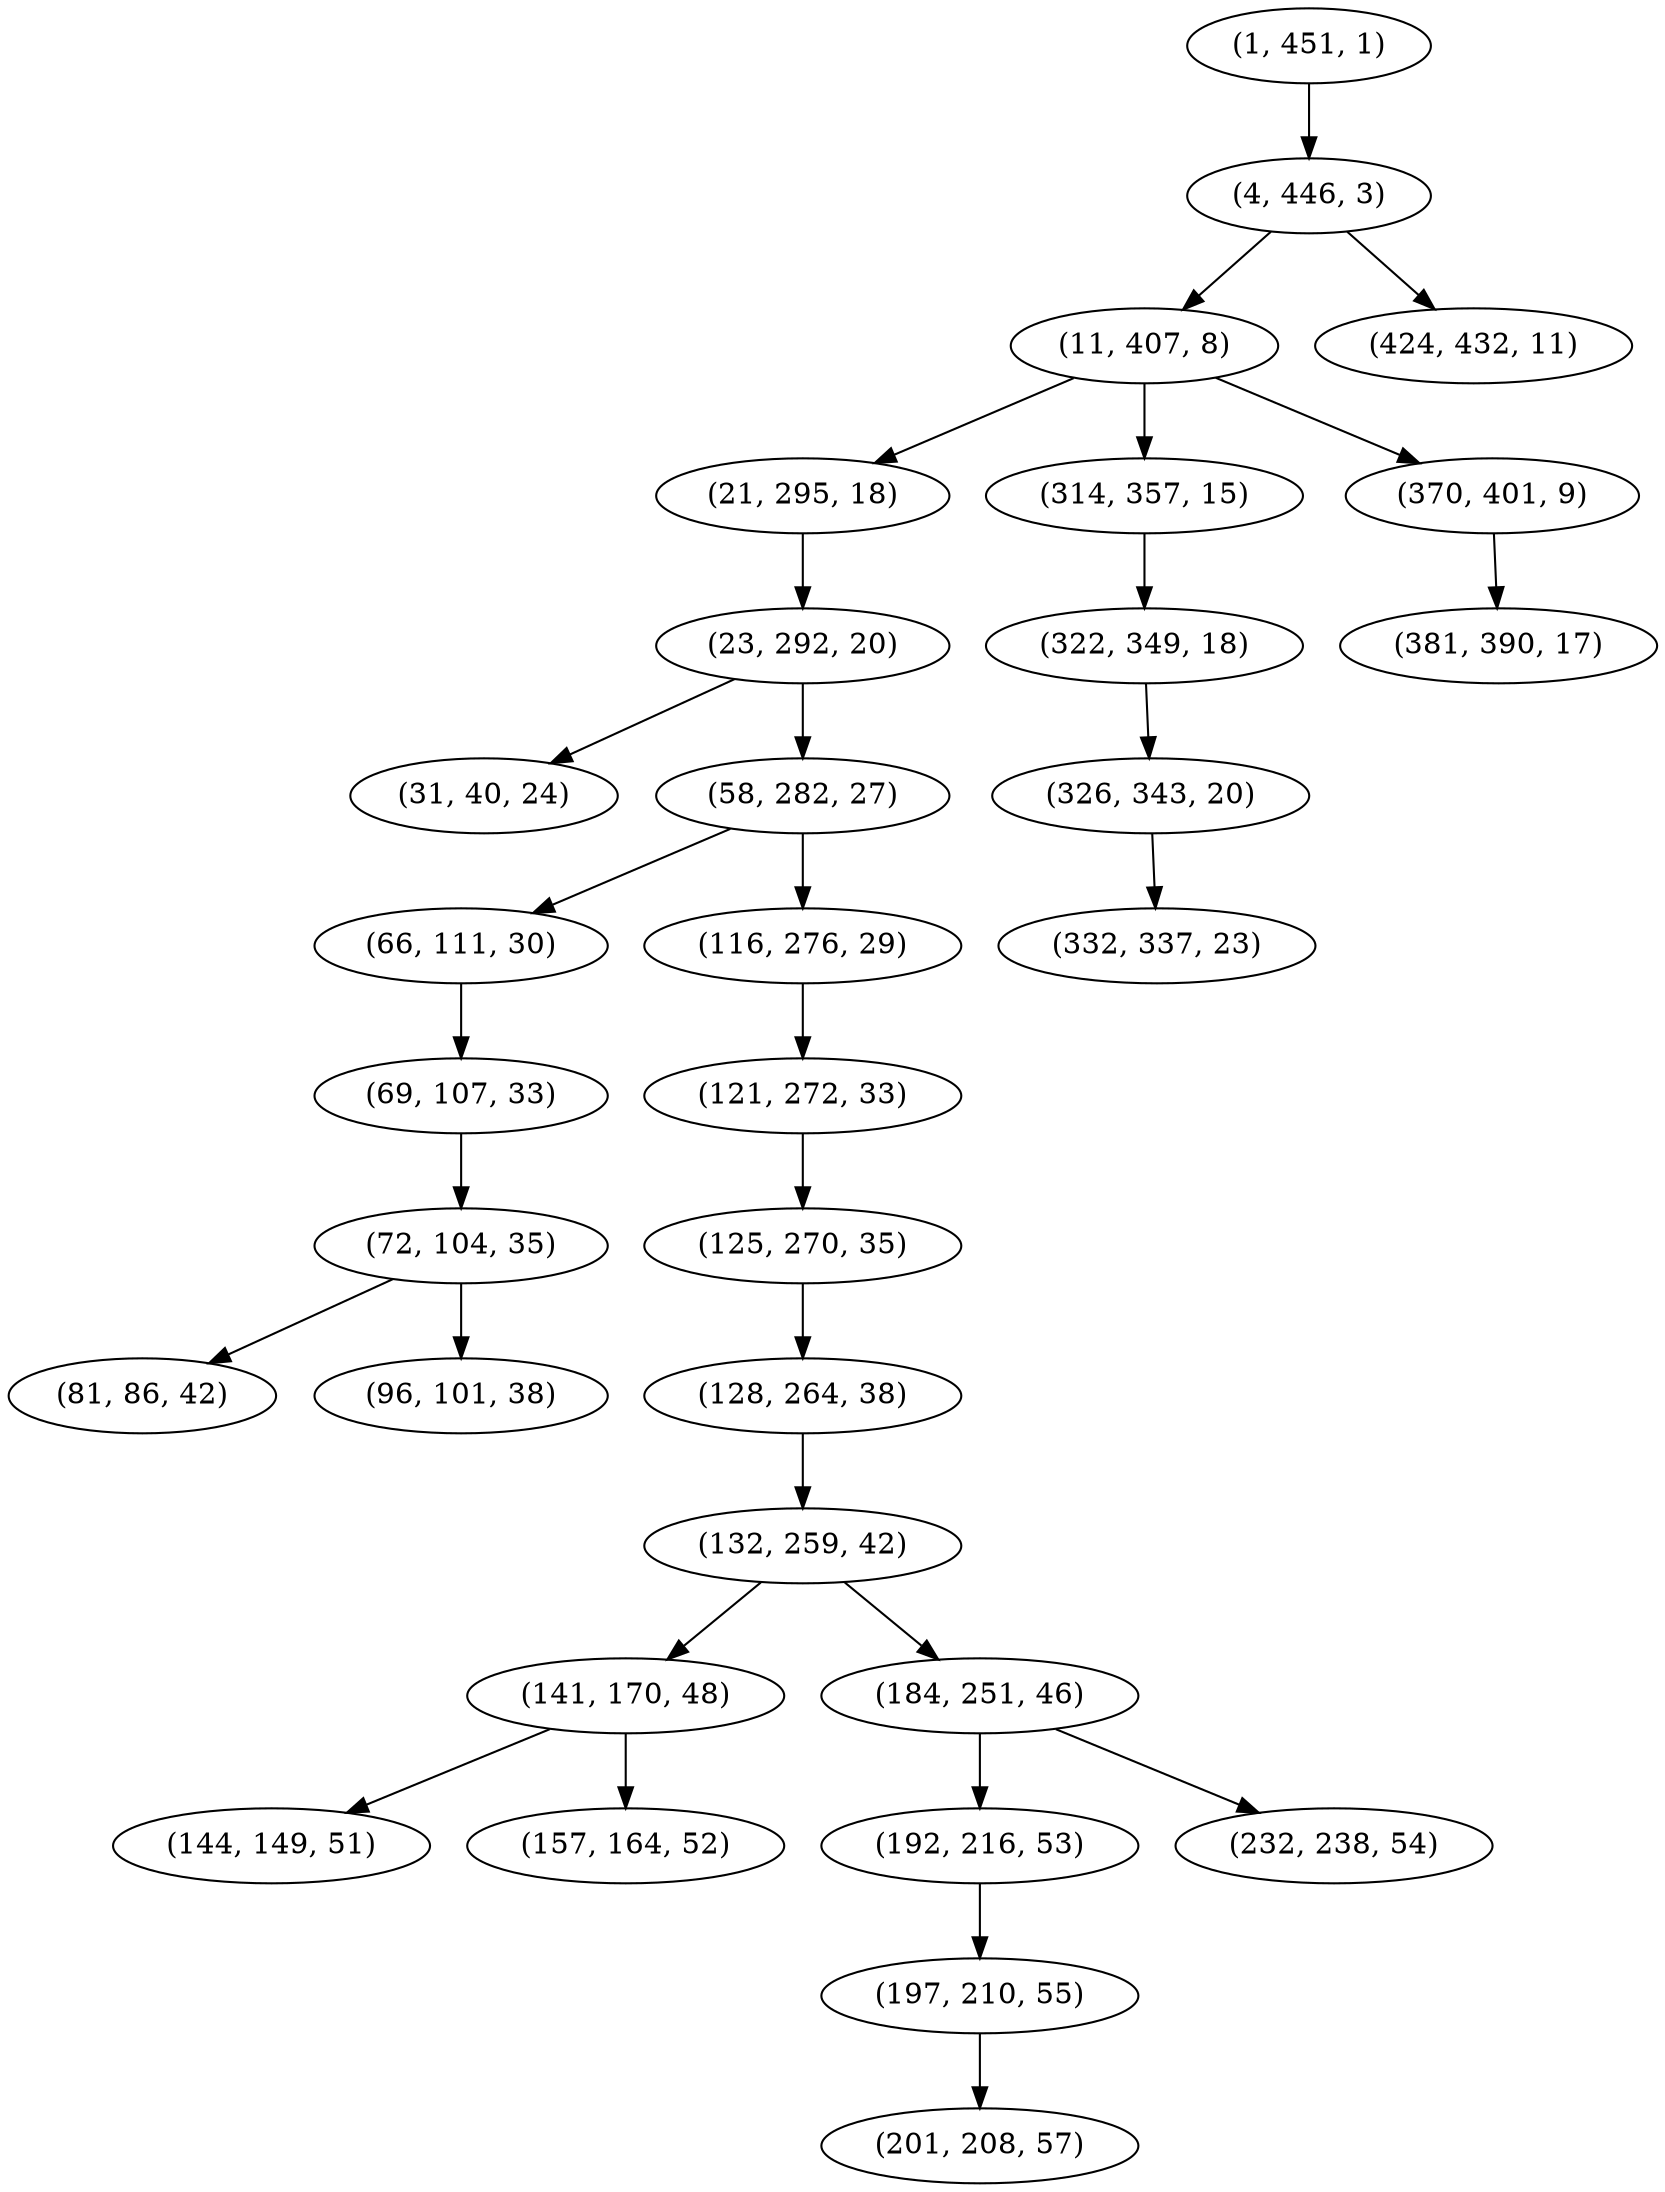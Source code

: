 digraph tree {
    "(1, 451, 1)";
    "(4, 446, 3)";
    "(11, 407, 8)";
    "(21, 295, 18)";
    "(23, 292, 20)";
    "(31, 40, 24)";
    "(58, 282, 27)";
    "(66, 111, 30)";
    "(69, 107, 33)";
    "(72, 104, 35)";
    "(81, 86, 42)";
    "(96, 101, 38)";
    "(116, 276, 29)";
    "(121, 272, 33)";
    "(125, 270, 35)";
    "(128, 264, 38)";
    "(132, 259, 42)";
    "(141, 170, 48)";
    "(144, 149, 51)";
    "(157, 164, 52)";
    "(184, 251, 46)";
    "(192, 216, 53)";
    "(197, 210, 55)";
    "(201, 208, 57)";
    "(232, 238, 54)";
    "(314, 357, 15)";
    "(322, 349, 18)";
    "(326, 343, 20)";
    "(332, 337, 23)";
    "(370, 401, 9)";
    "(381, 390, 17)";
    "(424, 432, 11)";
    "(1, 451, 1)" -> "(4, 446, 3)";
    "(4, 446, 3)" -> "(11, 407, 8)";
    "(4, 446, 3)" -> "(424, 432, 11)";
    "(11, 407, 8)" -> "(21, 295, 18)";
    "(11, 407, 8)" -> "(314, 357, 15)";
    "(11, 407, 8)" -> "(370, 401, 9)";
    "(21, 295, 18)" -> "(23, 292, 20)";
    "(23, 292, 20)" -> "(31, 40, 24)";
    "(23, 292, 20)" -> "(58, 282, 27)";
    "(58, 282, 27)" -> "(66, 111, 30)";
    "(58, 282, 27)" -> "(116, 276, 29)";
    "(66, 111, 30)" -> "(69, 107, 33)";
    "(69, 107, 33)" -> "(72, 104, 35)";
    "(72, 104, 35)" -> "(81, 86, 42)";
    "(72, 104, 35)" -> "(96, 101, 38)";
    "(116, 276, 29)" -> "(121, 272, 33)";
    "(121, 272, 33)" -> "(125, 270, 35)";
    "(125, 270, 35)" -> "(128, 264, 38)";
    "(128, 264, 38)" -> "(132, 259, 42)";
    "(132, 259, 42)" -> "(141, 170, 48)";
    "(132, 259, 42)" -> "(184, 251, 46)";
    "(141, 170, 48)" -> "(144, 149, 51)";
    "(141, 170, 48)" -> "(157, 164, 52)";
    "(184, 251, 46)" -> "(192, 216, 53)";
    "(184, 251, 46)" -> "(232, 238, 54)";
    "(192, 216, 53)" -> "(197, 210, 55)";
    "(197, 210, 55)" -> "(201, 208, 57)";
    "(314, 357, 15)" -> "(322, 349, 18)";
    "(322, 349, 18)" -> "(326, 343, 20)";
    "(326, 343, 20)" -> "(332, 337, 23)";
    "(370, 401, 9)" -> "(381, 390, 17)";
}
